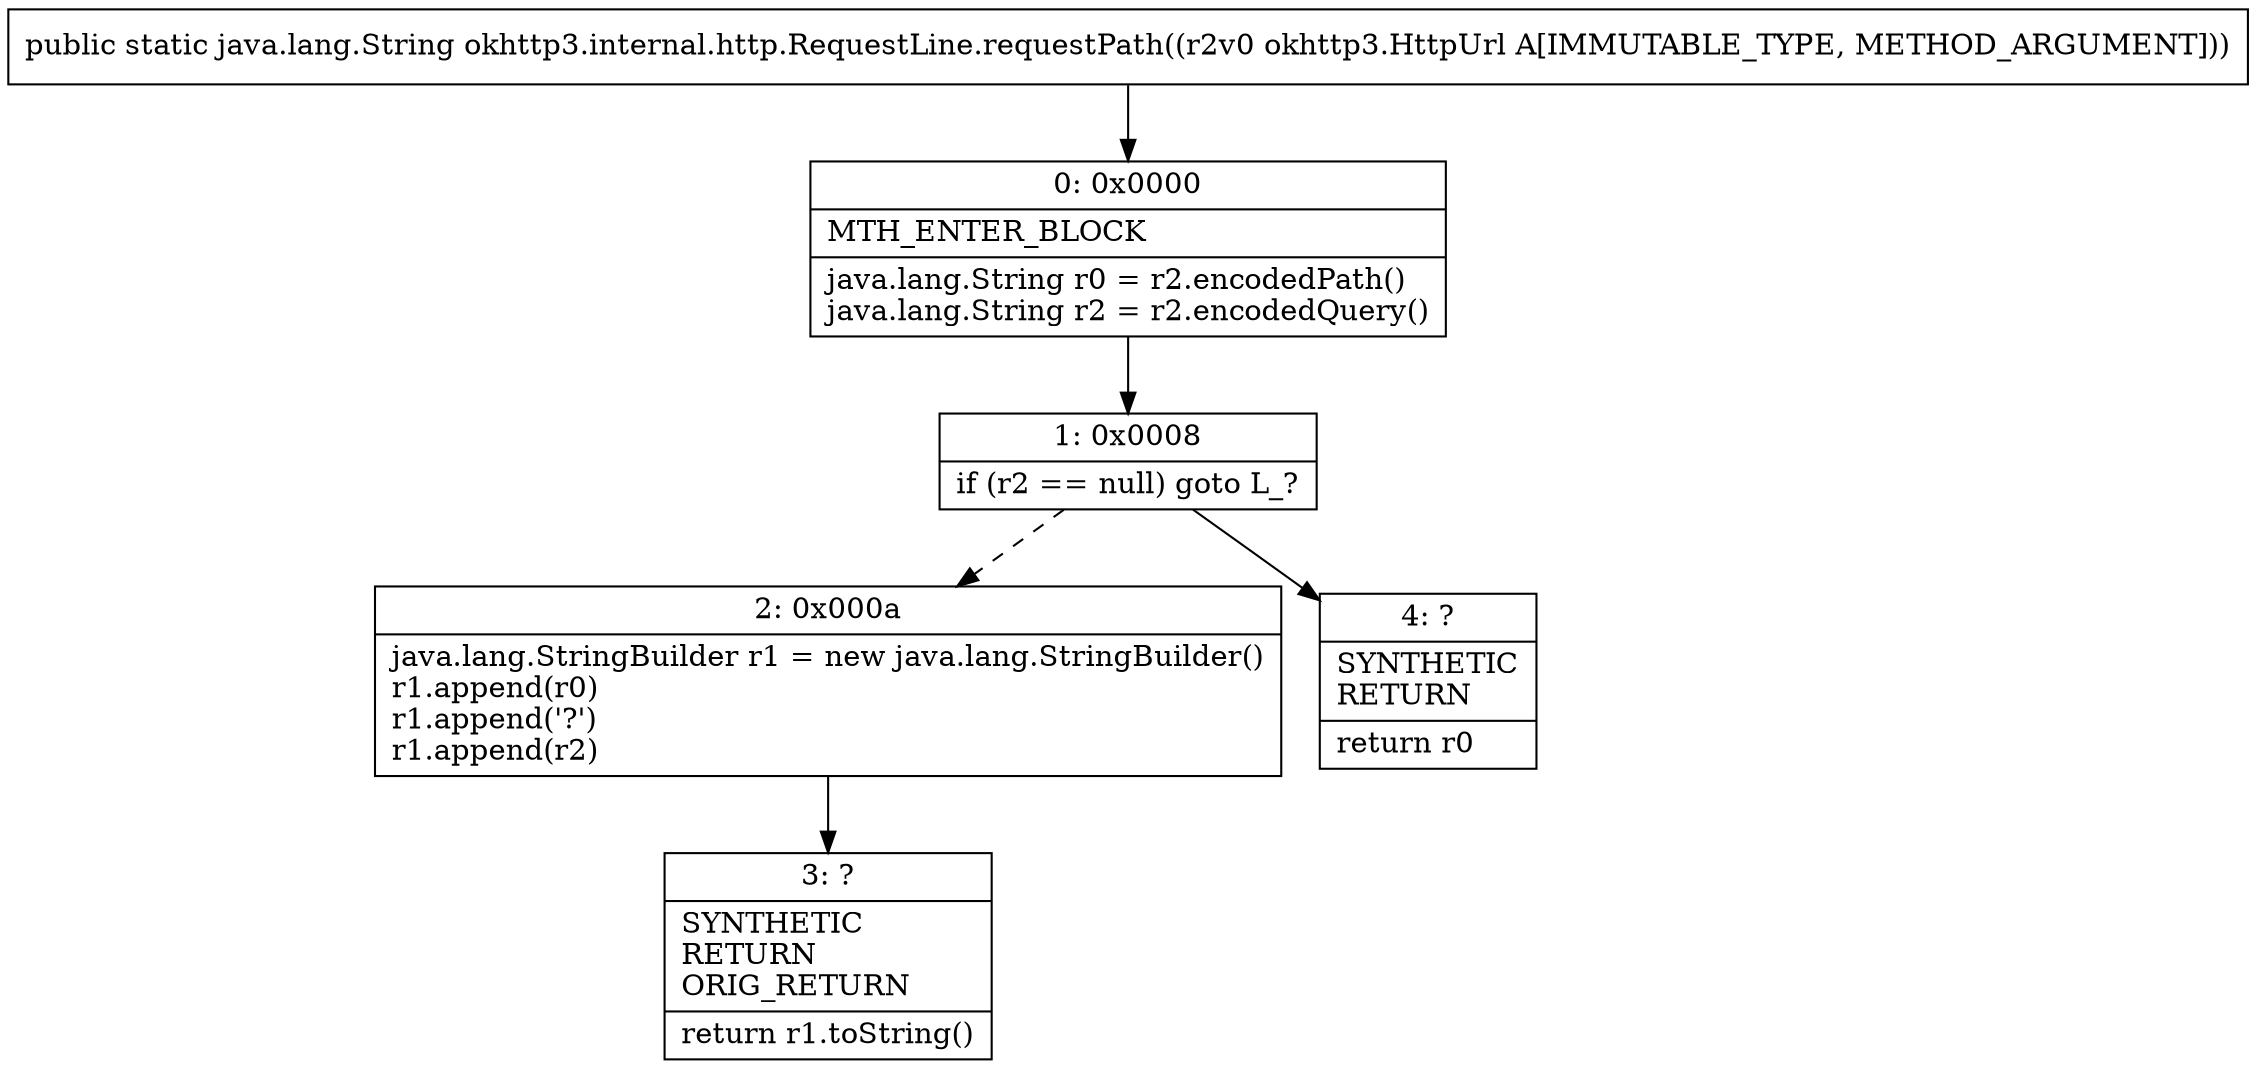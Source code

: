 digraph "CFG forokhttp3.internal.http.RequestLine.requestPath(Lokhttp3\/HttpUrl;)Ljava\/lang\/String;" {
Node_0 [shape=record,label="{0\:\ 0x0000|MTH_ENTER_BLOCK\l|java.lang.String r0 = r2.encodedPath()\ljava.lang.String r2 = r2.encodedQuery()\l}"];
Node_1 [shape=record,label="{1\:\ 0x0008|if (r2 == null) goto L_?\l}"];
Node_2 [shape=record,label="{2\:\ 0x000a|java.lang.StringBuilder r1 = new java.lang.StringBuilder()\lr1.append(r0)\lr1.append('?')\lr1.append(r2)\l}"];
Node_3 [shape=record,label="{3\:\ ?|SYNTHETIC\lRETURN\lORIG_RETURN\l|return r1.toString()\l}"];
Node_4 [shape=record,label="{4\:\ ?|SYNTHETIC\lRETURN\l|return r0\l}"];
MethodNode[shape=record,label="{public static java.lang.String okhttp3.internal.http.RequestLine.requestPath((r2v0 okhttp3.HttpUrl A[IMMUTABLE_TYPE, METHOD_ARGUMENT])) }"];
MethodNode -> Node_0;
Node_0 -> Node_1;
Node_1 -> Node_2[style=dashed];
Node_1 -> Node_4;
Node_2 -> Node_3;
}

